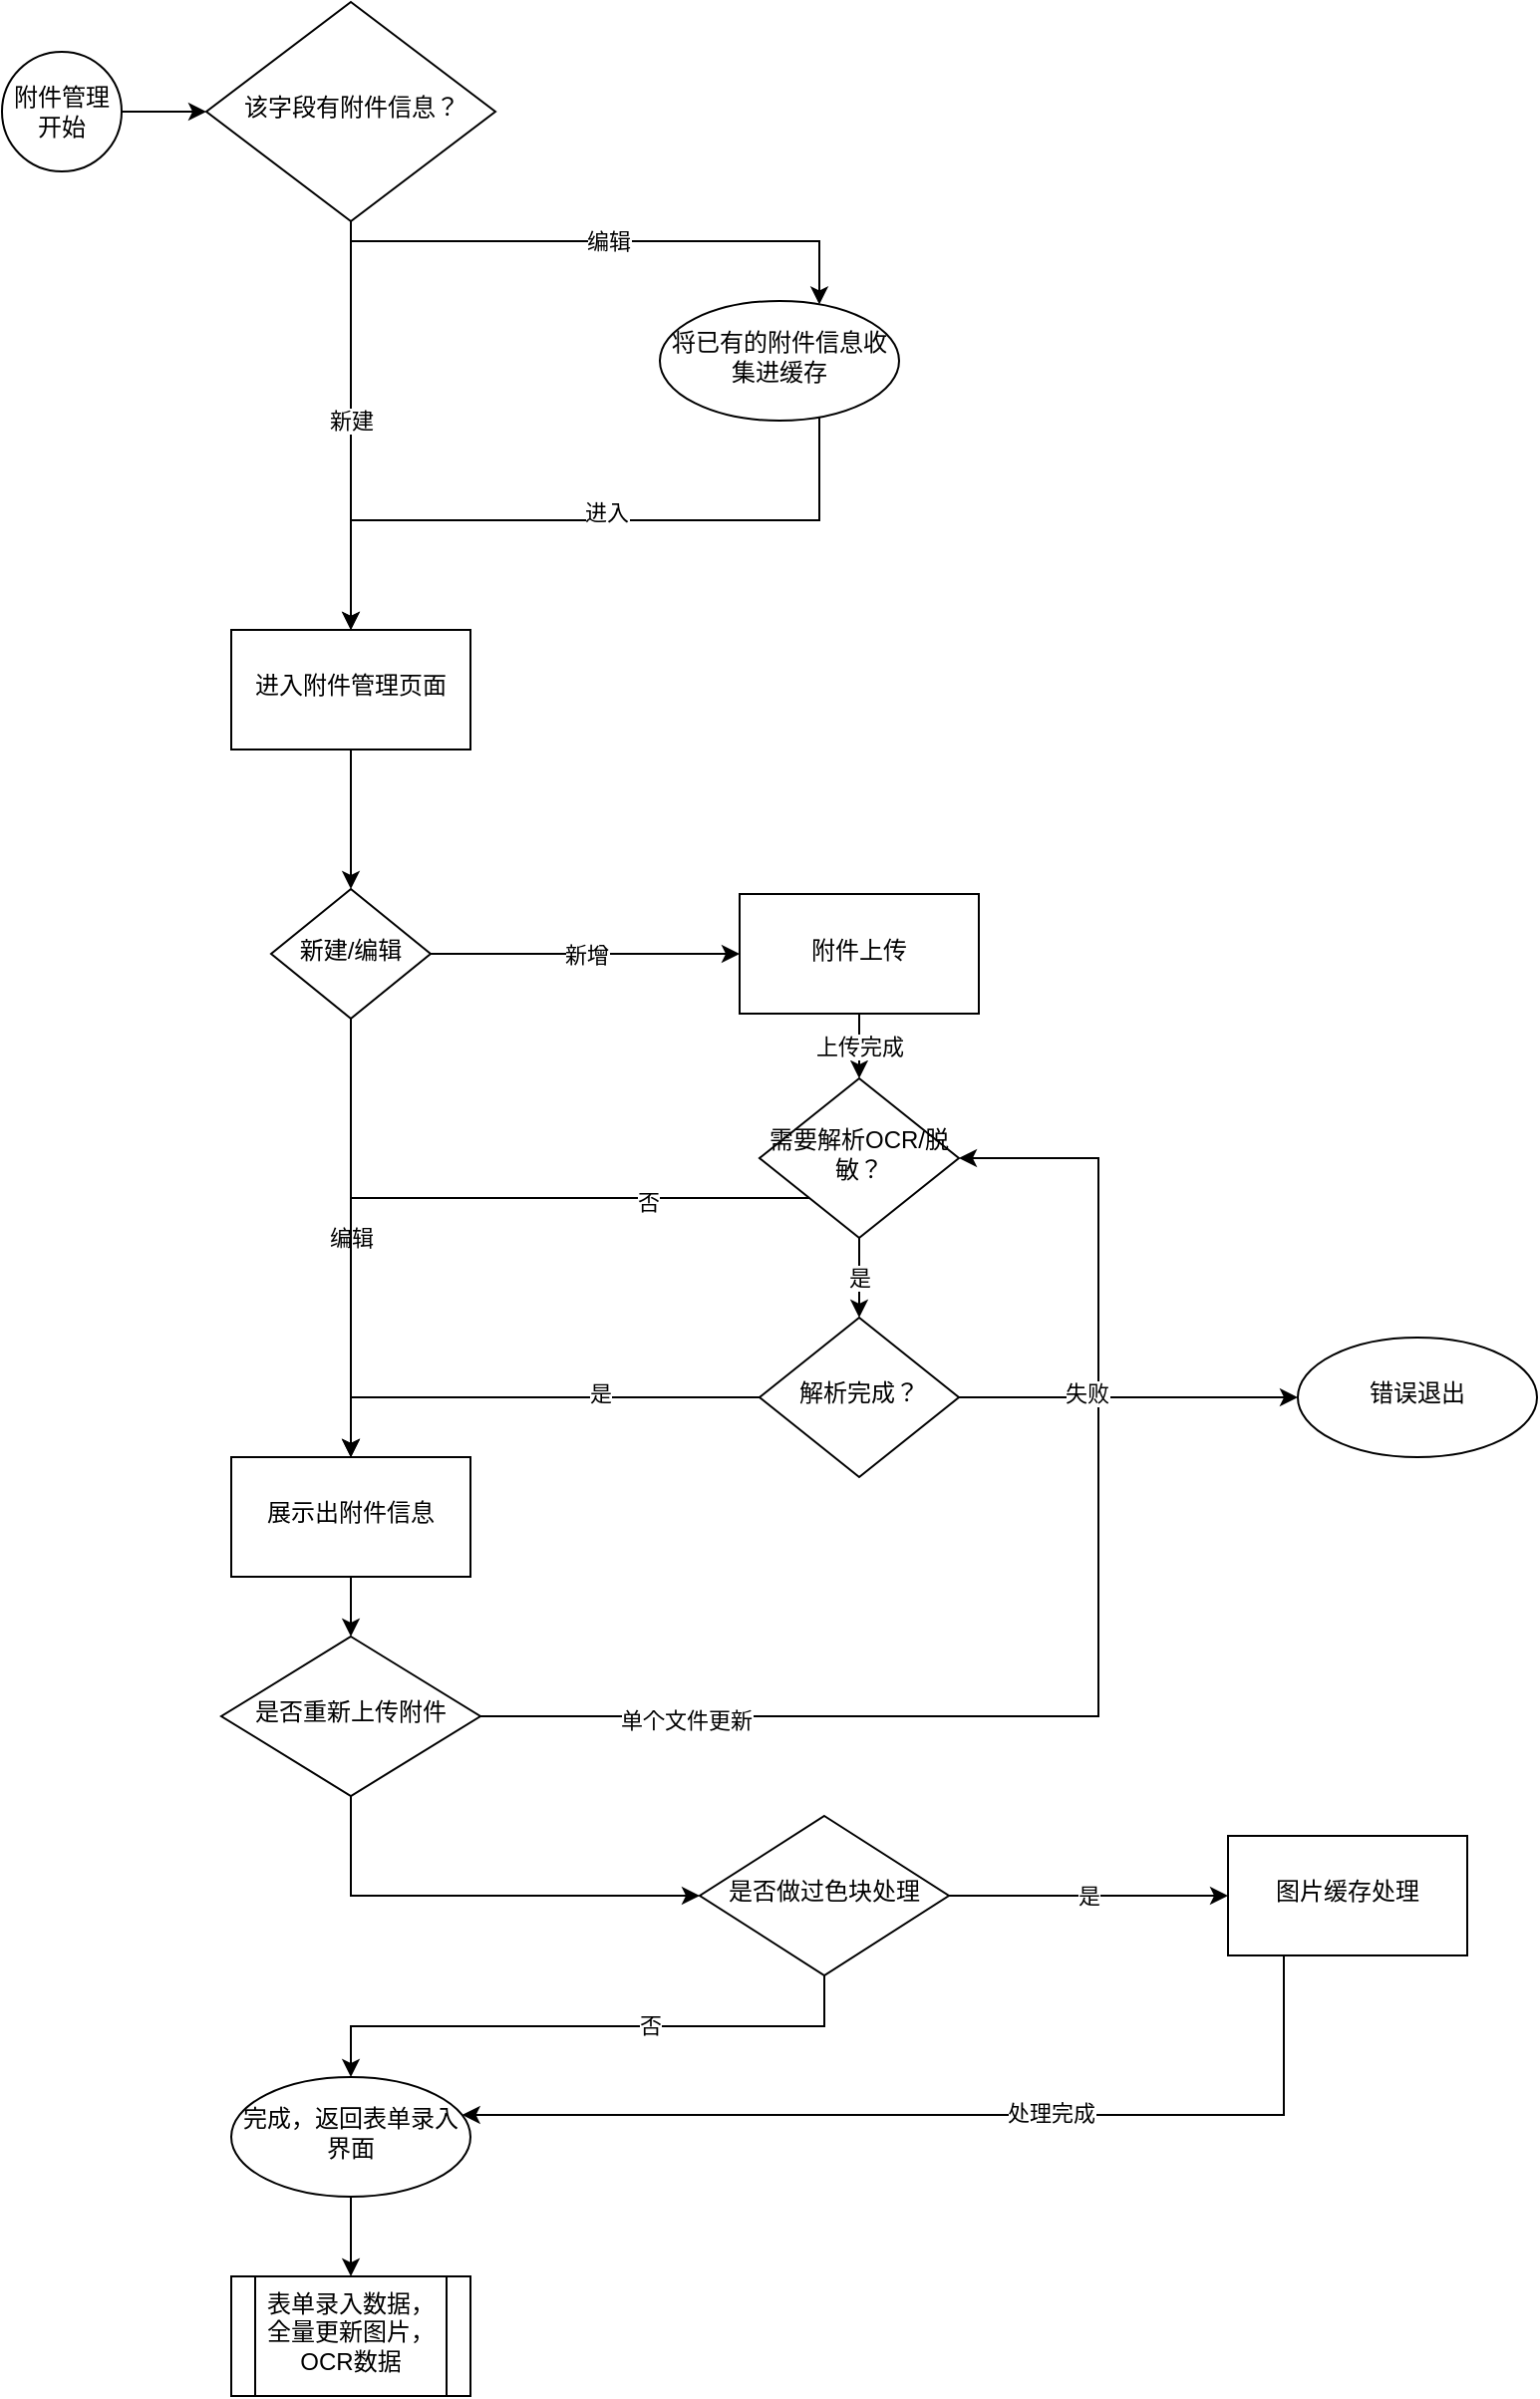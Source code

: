 <mxfile version="15.1.0" type="github">
  <diagram id="C5RBs43oDa-KdzZeNtuy" name="Page-1">
    <mxGraphModel dx="1550" dy="2004" grid="1" gridSize="10" guides="1" tooltips="1" connect="1" arrows="1" fold="1" page="1" pageScale="1" pageWidth="827" pageHeight="1169" math="0" shadow="0">
      <root>
        <mxCell id="WIyWlLk6GJQsqaUBKTNV-0" />
        <mxCell id="WIyWlLk6GJQsqaUBKTNV-1" parent="WIyWlLk6GJQsqaUBKTNV-0" />
        <mxCell id="GpJ2TpPaINr_gJn0J7bI-3" style="edgeStyle=orthogonalEdgeStyle;rounded=0;orthogonalLoop=1;jettySize=auto;html=1;entryX=0;entryY=0.5;entryDx=0;entryDy=0;" edge="1" parent="WIyWlLk6GJQsqaUBKTNV-1" source="WIyWlLk6GJQsqaUBKTNV-3" target="WIyWlLk6GJQsqaUBKTNV-6">
          <mxGeometry relative="1" as="geometry" />
        </mxCell>
        <mxCell id="WIyWlLk6GJQsqaUBKTNV-3" value="附件管理开始" style="rounded=1;whiteSpace=wrap;html=1;fontSize=12;glass=0;strokeWidth=1;shadow=0;arcSize=50;" parent="WIyWlLk6GJQsqaUBKTNV-1" vertex="1">
          <mxGeometry x="10" y="-175" width="60" height="60" as="geometry" />
        </mxCell>
        <mxCell id="WIyWlLk6GJQsqaUBKTNV-6" value="该字段有附件信息？" style="rhombus;whiteSpace=wrap;html=1;shadow=0;fontFamily=Helvetica;fontSize=12;align=center;strokeWidth=1;spacing=6;spacingTop=-4;" parent="WIyWlLk6GJQsqaUBKTNV-1" vertex="1">
          <mxGeometry x="112.5" y="-200" width="145" height="110" as="geometry" />
        </mxCell>
        <mxCell id="GpJ2TpPaINr_gJn0J7bI-6" value="新建" style="edgeStyle=orthogonalEdgeStyle;rounded=0;orthogonalLoop=1;jettySize=auto;html=1;" edge="1" parent="WIyWlLk6GJQsqaUBKTNV-1" target="GpJ2TpPaINr_gJn0J7bI-5">
          <mxGeometry relative="1" as="geometry">
            <mxPoint x="200" y="-80" as="sourcePoint" />
            <Array as="points">
              <mxPoint x="185" y="-80" />
            </Array>
          </mxGeometry>
        </mxCell>
        <mxCell id="GpJ2TpPaINr_gJn0J7bI-8" value="编辑" style="edgeStyle=orthogonalEdgeStyle;rounded=0;orthogonalLoop=1;jettySize=auto;html=1;exitX=0.5;exitY=1;exitDx=0;exitDy=0;" edge="1" parent="WIyWlLk6GJQsqaUBKTNV-1" source="WIyWlLk6GJQsqaUBKTNV-6" target="GpJ2TpPaINr_gJn0J7bI-7">
          <mxGeometry relative="1" as="geometry">
            <mxPoint x="232.5" y="-5" as="sourcePoint" />
            <Array as="points">
              <mxPoint x="185" y="-80" />
              <mxPoint x="420" y="-80" />
            </Array>
          </mxGeometry>
        </mxCell>
        <mxCell id="GpJ2TpPaINr_gJn0J7bI-20" value="" style="edgeStyle=orthogonalEdgeStyle;rounded=0;orthogonalLoop=1;jettySize=auto;html=1;" edge="1" parent="WIyWlLk6GJQsqaUBKTNV-1" source="GpJ2TpPaINr_gJn0J7bI-5" target="GpJ2TpPaINr_gJn0J7bI-19">
          <mxGeometry relative="1" as="geometry" />
        </mxCell>
        <mxCell id="GpJ2TpPaINr_gJn0J7bI-5" value="进入附件管理页面" style="whiteSpace=wrap;html=1;shadow=0;strokeWidth=1;spacing=6;spacingTop=-4;" vertex="1" parent="WIyWlLk6GJQsqaUBKTNV-1">
          <mxGeometry x="125" y="115" width="120" height="60" as="geometry" />
        </mxCell>
        <mxCell id="GpJ2TpPaINr_gJn0J7bI-11" style="edgeStyle=orthogonalEdgeStyle;rounded=0;orthogonalLoop=1;jettySize=auto;html=1;entryX=0.5;entryY=0;entryDx=0;entryDy=0;" edge="1" parent="WIyWlLk6GJQsqaUBKTNV-1" source="GpJ2TpPaINr_gJn0J7bI-7" target="GpJ2TpPaINr_gJn0J7bI-5">
          <mxGeometry relative="1" as="geometry">
            <Array as="points">
              <mxPoint x="420" y="60" />
              <mxPoint x="185" y="60" />
            </Array>
          </mxGeometry>
        </mxCell>
        <mxCell id="GpJ2TpPaINr_gJn0J7bI-12" value="进入" style="edgeLabel;html=1;align=center;verticalAlign=middle;resizable=0;points=[];" vertex="1" connectable="0" parent="GpJ2TpPaINr_gJn0J7bI-11">
          <mxGeometry x="-0.073" y="-4" relative="1" as="geometry">
            <mxPoint as="offset" />
          </mxGeometry>
        </mxCell>
        <mxCell id="GpJ2TpPaINr_gJn0J7bI-7" value="将已有的附件信息收集进缓存" style="ellipse;whiteSpace=wrap;html=1;shadow=0;strokeWidth=1;spacing=6;spacingTop=-4;" vertex="1" parent="WIyWlLk6GJQsqaUBKTNV-1">
          <mxGeometry x="340" y="-50" width="120" height="60" as="geometry" />
        </mxCell>
        <mxCell id="GpJ2TpPaINr_gJn0J7bI-22" value="编辑" style="edgeStyle=orthogonalEdgeStyle;rounded=0;orthogonalLoop=1;jettySize=auto;html=1;" edge="1" parent="WIyWlLk6GJQsqaUBKTNV-1" source="GpJ2TpPaINr_gJn0J7bI-19" target="GpJ2TpPaINr_gJn0J7bI-21">
          <mxGeometry relative="1" as="geometry" />
        </mxCell>
        <mxCell id="GpJ2TpPaINr_gJn0J7bI-24" value="新增" style="edgeStyle=orthogonalEdgeStyle;rounded=0;orthogonalLoop=1;jettySize=auto;html=1;" edge="1" parent="WIyWlLk6GJQsqaUBKTNV-1" source="GpJ2TpPaINr_gJn0J7bI-19" target="GpJ2TpPaINr_gJn0J7bI-23">
          <mxGeometry relative="1" as="geometry" />
        </mxCell>
        <mxCell id="GpJ2TpPaINr_gJn0J7bI-19" value="新建/编辑" style="rhombus;whiteSpace=wrap;html=1;shadow=0;strokeWidth=1;spacing=6;spacingTop=-4;" vertex="1" parent="WIyWlLk6GJQsqaUBKTNV-1">
          <mxGeometry x="145" y="245" width="80" height="65" as="geometry" />
        </mxCell>
        <mxCell id="GpJ2TpPaINr_gJn0J7bI-27" value="" style="edgeStyle=orthogonalEdgeStyle;rounded=0;orthogonalLoop=1;jettySize=auto;html=1;entryX=0.5;entryY=0;entryDx=0;entryDy=0;" edge="1" parent="WIyWlLk6GJQsqaUBKTNV-1" source="GpJ2TpPaINr_gJn0J7bI-21" target="GpJ2TpPaINr_gJn0J7bI-28">
          <mxGeometry relative="1" as="geometry">
            <mxPoint x="185" y="690" as="targetPoint" />
          </mxGeometry>
        </mxCell>
        <mxCell id="GpJ2TpPaINr_gJn0J7bI-21" value="展示出附件信息" style="whiteSpace=wrap;html=1;shadow=0;strokeWidth=1;spacing=6;spacingTop=-4;" vertex="1" parent="WIyWlLk6GJQsqaUBKTNV-1">
          <mxGeometry x="125" y="530" width="120" height="60" as="geometry" />
        </mxCell>
        <mxCell id="GpJ2TpPaINr_gJn0J7bI-31" value="上传完成" style="edgeStyle=orthogonalEdgeStyle;rounded=0;orthogonalLoop=1;jettySize=auto;html=1;" edge="1" parent="WIyWlLk6GJQsqaUBKTNV-1" source="GpJ2TpPaINr_gJn0J7bI-23" target="GpJ2TpPaINr_gJn0J7bI-30">
          <mxGeometry relative="1" as="geometry" />
        </mxCell>
        <mxCell id="GpJ2TpPaINr_gJn0J7bI-23" value="附件上传" style="whiteSpace=wrap;html=1;shadow=0;strokeWidth=1;spacing=6;spacingTop=-4;" vertex="1" parent="WIyWlLk6GJQsqaUBKTNV-1">
          <mxGeometry x="380" y="247.5" width="120" height="60" as="geometry" />
        </mxCell>
        <mxCell id="GpJ2TpPaINr_gJn0J7bI-41" style="edgeStyle=orthogonalEdgeStyle;rounded=0;orthogonalLoop=1;jettySize=auto;html=1;exitX=1;exitY=0.5;exitDx=0;exitDy=0;entryX=1;entryY=0.5;entryDx=0;entryDy=0;" edge="1" parent="WIyWlLk6GJQsqaUBKTNV-1" source="GpJ2TpPaINr_gJn0J7bI-28" target="GpJ2TpPaINr_gJn0J7bI-30">
          <mxGeometry relative="1" as="geometry">
            <Array as="points">
              <mxPoint x="560" y="660" />
              <mxPoint x="560" y="380" />
            </Array>
          </mxGeometry>
        </mxCell>
        <mxCell id="GpJ2TpPaINr_gJn0J7bI-42" value="是" style="edgeLabel;html=1;align=center;verticalAlign=middle;resizable=0;points=[];" vertex="1" connectable="0" parent="GpJ2TpPaINr_gJn0J7bI-41">
          <mxGeometry x="-0.711" y="-3" relative="1" as="geometry">
            <mxPoint as="offset" />
          </mxGeometry>
        </mxCell>
        <mxCell id="GpJ2TpPaINr_gJn0J7bI-58" value="单个文件更新" style="edgeLabel;html=1;align=center;verticalAlign=middle;resizable=0;points=[];" vertex="1" connectable="0" parent="GpJ2TpPaINr_gJn0J7bI-41">
          <mxGeometry x="-0.689" y="-2" relative="1" as="geometry">
            <mxPoint as="offset" />
          </mxGeometry>
        </mxCell>
        <mxCell id="GpJ2TpPaINr_gJn0J7bI-44" value="" style="edgeStyle=orthogonalEdgeStyle;rounded=0;orthogonalLoop=1;jettySize=auto;html=1;entryX=0;entryY=0.5;entryDx=0;entryDy=0;" edge="1" parent="WIyWlLk6GJQsqaUBKTNV-1" source="GpJ2TpPaINr_gJn0J7bI-28" target="GpJ2TpPaINr_gJn0J7bI-49">
          <mxGeometry relative="1" as="geometry">
            <Array as="points">
              <mxPoint x="185" y="750" />
            </Array>
          </mxGeometry>
        </mxCell>
        <mxCell id="GpJ2TpPaINr_gJn0J7bI-28" value="是否重新上传附件" style="rhombus;whiteSpace=wrap;html=1;shadow=0;strokeWidth=1;spacing=6;spacingTop=-4;" vertex="1" parent="WIyWlLk6GJQsqaUBKTNV-1">
          <mxGeometry x="120" y="620" width="130" height="80" as="geometry" />
        </mxCell>
        <mxCell id="GpJ2TpPaINr_gJn0J7bI-34" value="是" style="edgeStyle=orthogonalEdgeStyle;rounded=0;orthogonalLoop=1;jettySize=auto;html=1;" edge="1" parent="WIyWlLk6GJQsqaUBKTNV-1" source="GpJ2TpPaINr_gJn0J7bI-30" target="GpJ2TpPaINr_gJn0J7bI-33">
          <mxGeometry relative="1" as="geometry" />
        </mxCell>
        <mxCell id="GpJ2TpPaINr_gJn0J7bI-35" style="edgeStyle=orthogonalEdgeStyle;rounded=0;orthogonalLoop=1;jettySize=auto;html=1;entryX=0.5;entryY=0;entryDx=0;entryDy=0;" edge="1" parent="WIyWlLk6GJQsqaUBKTNV-1" source="GpJ2TpPaINr_gJn0J7bI-30" target="GpJ2TpPaINr_gJn0J7bI-21">
          <mxGeometry relative="1" as="geometry">
            <Array as="points">
              <mxPoint x="185" y="400" />
            </Array>
          </mxGeometry>
        </mxCell>
        <mxCell id="GpJ2TpPaINr_gJn0J7bI-36" value="否" style="edgeLabel;html=1;align=center;verticalAlign=middle;resizable=0;points=[];" vertex="1" connectable="0" parent="GpJ2TpPaINr_gJn0J7bI-35">
          <mxGeometry x="-0.548" y="2" relative="1" as="geometry">
            <mxPoint as="offset" />
          </mxGeometry>
        </mxCell>
        <mxCell id="GpJ2TpPaINr_gJn0J7bI-30" value="需要解析OCR/脱敏？" style="rhombus;whiteSpace=wrap;html=1;shadow=0;strokeWidth=1;spacing=6;spacingTop=-4;" vertex="1" parent="WIyWlLk6GJQsqaUBKTNV-1">
          <mxGeometry x="390" y="340" width="100" height="80" as="geometry" />
        </mxCell>
        <mxCell id="GpJ2TpPaINr_gJn0J7bI-37" style="edgeStyle=orthogonalEdgeStyle;rounded=0;orthogonalLoop=1;jettySize=auto;html=1;entryX=0.5;entryY=0;entryDx=0;entryDy=0;" edge="1" parent="WIyWlLk6GJQsqaUBKTNV-1" source="GpJ2TpPaINr_gJn0J7bI-33" target="GpJ2TpPaINr_gJn0J7bI-21">
          <mxGeometry relative="1" as="geometry" />
        </mxCell>
        <mxCell id="GpJ2TpPaINr_gJn0J7bI-38" value="是" style="edgeLabel;html=1;align=center;verticalAlign=middle;resizable=0;points=[];" vertex="1" connectable="0" parent="GpJ2TpPaINr_gJn0J7bI-37">
          <mxGeometry x="-0.315" y="-2" relative="1" as="geometry">
            <mxPoint as="offset" />
          </mxGeometry>
        </mxCell>
        <mxCell id="GpJ2TpPaINr_gJn0J7bI-40" value="" style="edgeStyle=orthogonalEdgeStyle;rounded=0;orthogonalLoop=1;jettySize=auto;html=1;" edge="1" parent="WIyWlLk6GJQsqaUBKTNV-1" source="GpJ2TpPaINr_gJn0J7bI-33" target="GpJ2TpPaINr_gJn0J7bI-39">
          <mxGeometry relative="1" as="geometry" />
        </mxCell>
        <mxCell id="GpJ2TpPaINr_gJn0J7bI-59" value="失败" style="edgeLabel;html=1;align=center;verticalAlign=middle;resizable=0;points=[];" vertex="1" connectable="0" parent="GpJ2TpPaINr_gJn0J7bI-40">
          <mxGeometry x="-0.249" y="2" relative="1" as="geometry">
            <mxPoint as="offset" />
          </mxGeometry>
        </mxCell>
        <mxCell id="GpJ2TpPaINr_gJn0J7bI-33" value="解析完成？" style="rhombus;whiteSpace=wrap;html=1;shadow=0;strokeWidth=1;spacing=6;spacingTop=-4;" vertex="1" parent="WIyWlLk6GJQsqaUBKTNV-1">
          <mxGeometry x="390" y="460" width="100" height="80" as="geometry" />
        </mxCell>
        <mxCell id="GpJ2TpPaINr_gJn0J7bI-39" value="错误退出" style="ellipse;whiteSpace=wrap;html=1;shadow=0;strokeWidth=1;spacing=6;spacingTop=-4;" vertex="1" parent="WIyWlLk6GJQsqaUBKTNV-1">
          <mxGeometry x="660" y="470" width="120" height="60" as="geometry" />
        </mxCell>
        <mxCell id="GpJ2TpPaINr_gJn0J7bI-57" value="" style="edgeStyle=orthogonalEdgeStyle;rounded=0;orthogonalLoop=1;jettySize=auto;html=1;" edge="1" parent="WIyWlLk6GJQsqaUBKTNV-1" source="GpJ2TpPaINr_gJn0J7bI-43" target="GpJ2TpPaINr_gJn0J7bI-56">
          <mxGeometry relative="1" as="geometry" />
        </mxCell>
        <mxCell id="GpJ2TpPaINr_gJn0J7bI-43" value="完成，返回表单录入界面" style="ellipse;whiteSpace=wrap;html=1;shadow=0;strokeWidth=1;spacing=6;spacingTop=-4;" vertex="1" parent="WIyWlLk6GJQsqaUBKTNV-1">
          <mxGeometry x="125" y="841" width="120" height="60" as="geometry" />
        </mxCell>
        <mxCell id="GpJ2TpPaINr_gJn0J7bI-48" value="是" style="edgeStyle=orthogonalEdgeStyle;rounded=0;orthogonalLoop=1;jettySize=auto;html=1;" edge="1" parent="WIyWlLk6GJQsqaUBKTNV-1" source="GpJ2TpPaINr_gJn0J7bI-49" target="GpJ2TpPaINr_gJn0J7bI-51">
          <mxGeometry relative="1" as="geometry" />
        </mxCell>
        <mxCell id="GpJ2TpPaINr_gJn0J7bI-52" style="edgeStyle=orthogonalEdgeStyle;rounded=0;orthogonalLoop=1;jettySize=auto;html=1;exitX=0.5;exitY=1;exitDx=0;exitDy=0;" edge="1" parent="WIyWlLk6GJQsqaUBKTNV-1" source="GpJ2TpPaINr_gJn0J7bI-49" target="GpJ2TpPaINr_gJn0J7bI-43">
          <mxGeometry relative="1" as="geometry">
            <mxPoint x="180" y="960" as="targetPoint" />
          </mxGeometry>
        </mxCell>
        <mxCell id="GpJ2TpPaINr_gJn0J7bI-53" value="否" style="edgeLabel;html=1;align=center;verticalAlign=middle;resizable=0;points=[];" vertex="1" connectable="0" parent="GpJ2TpPaINr_gJn0J7bI-52">
          <mxGeometry x="-0.216" y="-1" relative="1" as="geometry">
            <mxPoint as="offset" />
          </mxGeometry>
        </mxCell>
        <mxCell id="GpJ2TpPaINr_gJn0J7bI-49" value="是否做过色块处理" style="rhombus;whiteSpace=wrap;html=1;shadow=0;strokeWidth=1;spacing=6;spacingTop=-4;" vertex="1" parent="WIyWlLk6GJQsqaUBKTNV-1">
          <mxGeometry x="360" y="710" width="125" height="80" as="geometry" />
        </mxCell>
        <mxCell id="GpJ2TpPaINr_gJn0J7bI-50" style="edgeStyle=orthogonalEdgeStyle;rounded=0;orthogonalLoop=1;jettySize=auto;html=1;" edge="1" parent="WIyWlLk6GJQsqaUBKTNV-1" source="GpJ2TpPaINr_gJn0J7bI-51" target="GpJ2TpPaINr_gJn0J7bI-43">
          <mxGeometry relative="1" as="geometry">
            <mxPoint x="185" y="860" as="targetPoint" />
            <Array as="points">
              <mxPoint x="653" y="860" />
              <mxPoint x="185" y="860" />
            </Array>
          </mxGeometry>
        </mxCell>
        <mxCell id="GpJ2TpPaINr_gJn0J7bI-54" value="处理完成" style="edgeLabel;html=1;align=center;verticalAlign=middle;resizable=0;points=[];" vertex="1" connectable="0" parent="GpJ2TpPaINr_gJn0J7bI-50">
          <mxGeometry x="-0.2" y="-1" relative="1" as="geometry">
            <mxPoint as="offset" />
          </mxGeometry>
        </mxCell>
        <mxCell id="GpJ2TpPaINr_gJn0J7bI-51" value="图片缓存处理" style="whiteSpace=wrap;html=1;shadow=0;strokeWidth=1;spacing=6;spacingTop=-4;" vertex="1" parent="WIyWlLk6GJQsqaUBKTNV-1">
          <mxGeometry x="625" y="720" width="120" height="60" as="geometry" />
        </mxCell>
        <mxCell id="GpJ2TpPaINr_gJn0J7bI-56" value="表单录入数据，&lt;br&gt;全量更新图片，&lt;br&gt;OCR数据" style="shape=process;whiteSpace=wrap;html=1;backgroundOutline=1;shadow=0;strokeWidth=1;spacing=6;spacingTop=-4;" vertex="1" parent="WIyWlLk6GJQsqaUBKTNV-1">
          <mxGeometry x="125" y="941" width="120" height="60" as="geometry" />
        </mxCell>
      </root>
    </mxGraphModel>
  </diagram>
</mxfile>
